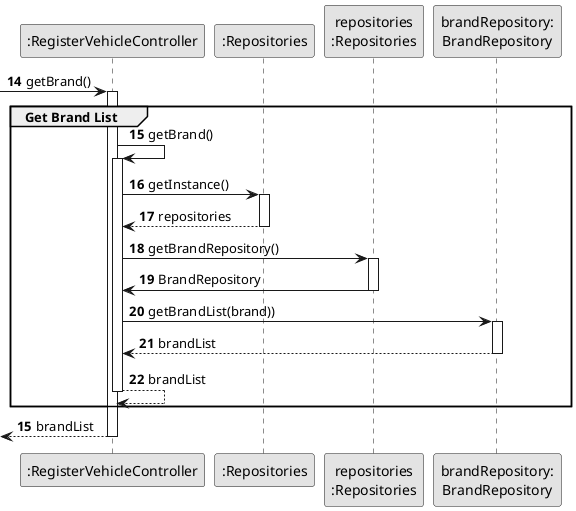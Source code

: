 @startuml
skinparam monochrome true
skinparam packageStyle rectangle
skinparam shadowing false

autonumber

'hide footbox

participant ":RegisterVehicleController" as CTRL
participant ":Repositories" as RepositorySingleton
participant "repositories\n:Repositories" as PLAT
participant "brandRepository:\nBrandRepository" as BrandRepository
autonumber 14

 -> CTRL : getBrand()

activate CTRL

    group Get Brand List

        CTRL -> CTRL: getBrand()
        activate CTRL

            CTRL -> RepositorySingleton : getInstance()
                            activate RepositorySingleton

                            RepositorySingleton --> CTRL: repositories
                            deactivate RepositorySingleton

                            CTRL -> PLAT : getBrandRepository()
                            activate PLAT

                            PLAT -> CTRL : BrandRepository
                            deactivate PLAT

                            CTRL -> BrandRepository : getBrandList(brand))
                            activate BrandRepository

                            BrandRepository --> CTRL : brandList
                            deactivate BrandRepository

                            CTRL --> CTRL : brandList
                            deactivate CTRL

    end
    autonumber 15
    <-- CTRL  : brandList
deactivate CTRL


@enduml